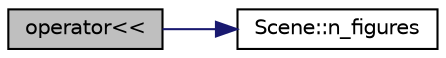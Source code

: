 digraph "operator&lt;&lt;"
{
 // LATEX_PDF_SIZE
  edge [fontname="Helvetica",fontsize="10",labelfontname="Helvetica",labelfontsize="10"];
  node [fontname="Helvetica",fontsize="10",shape=record];
  rankdir="LR";
  Node1 [label="operator\<\<",height=0.2,width=0.4,color="black", fillcolor="grey75", style="filled", fontcolor="black",tooltip="Wpisuje scene do strumienia."];
  Node1 -> Node2 [color="midnightblue",fontsize="10",style="solid",fontname="Helvetica"];
  Node2 [label="Scene::n_figures",height=0.2,width=0.4,color="black", fillcolor="white", style="filled",URL="$class_scene.html#a0cd16580ed3a1db978c03724516266d9",tooltip="Zwracanie ilości figur w przestrzeni."];
}
